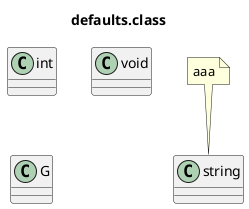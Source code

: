 @startuml
title defaults.class
class int {
}
class void {
}
class G {
}
class string {
}
note top of string
aaa
end note


'aaaa fgggg
 


@enduml

